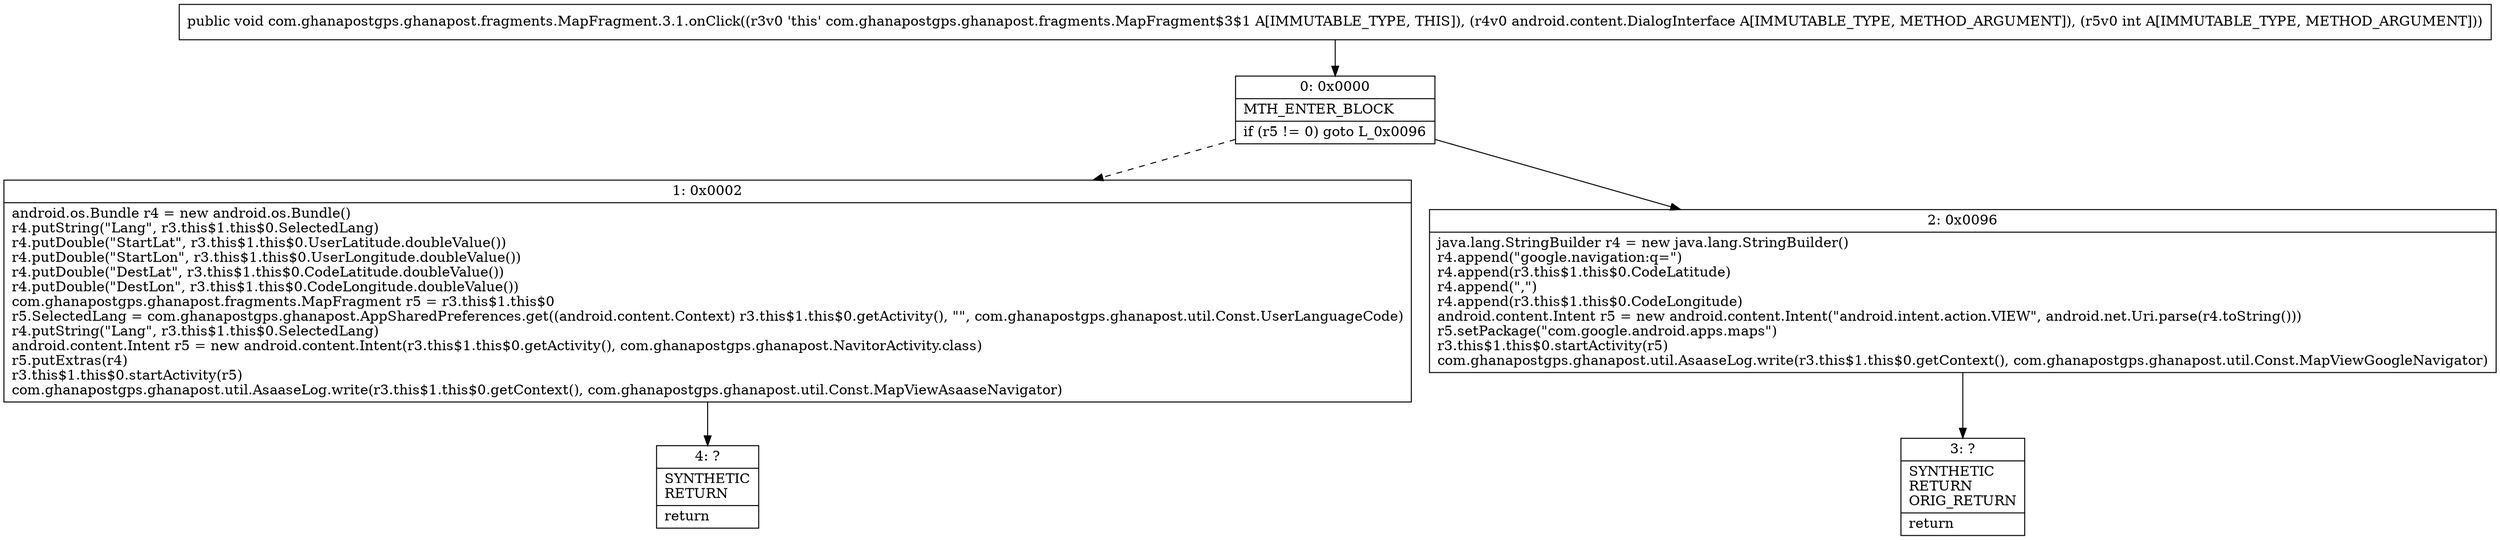 digraph "CFG forcom.ghanapostgps.ghanapost.fragments.MapFragment.3.1.onClick(Landroid\/content\/DialogInterface;I)V" {
Node_0 [shape=record,label="{0\:\ 0x0000|MTH_ENTER_BLOCK\l|if (r5 != 0) goto L_0x0096\l}"];
Node_1 [shape=record,label="{1\:\ 0x0002|android.os.Bundle r4 = new android.os.Bundle()\lr4.putString(\"Lang\", r3.this$1.this$0.SelectedLang)\lr4.putDouble(\"StartLat\", r3.this$1.this$0.UserLatitude.doubleValue())\lr4.putDouble(\"StartLon\", r3.this$1.this$0.UserLongitude.doubleValue())\lr4.putDouble(\"DestLat\", r3.this$1.this$0.CodeLatitude.doubleValue())\lr4.putDouble(\"DestLon\", r3.this$1.this$0.CodeLongitude.doubleValue())\lcom.ghanapostgps.ghanapost.fragments.MapFragment r5 = r3.this$1.this$0\lr5.SelectedLang = com.ghanapostgps.ghanapost.AppSharedPreferences.get((android.content.Context) r3.this$1.this$0.getActivity(), \"\", com.ghanapostgps.ghanapost.util.Const.UserLanguageCode)\lr4.putString(\"Lang\", r3.this$1.this$0.SelectedLang)\landroid.content.Intent r5 = new android.content.Intent(r3.this$1.this$0.getActivity(), com.ghanapostgps.ghanapost.NavitorActivity.class)\lr5.putExtras(r4)\lr3.this$1.this$0.startActivity(r5)\lcom.ghanapostgps.ghanapost.util.AsaaseLog.write(r3.this$1.this$0.getContext(), com.ghanapostgps.ghanapost.util.Const.MapViewAsaaseNavigator)\l}"];
Node_2 [shape=record,label="{2\:\ 0x0096|java.lang.StringBuilder r4 = new java.lang.StringBuilder()\lr4.append(\"google.navigation:q=\")\lr4.append(r3.this$1.this$0.CodeLatitude)\lr4.append(\",\")\lr4.append(r3.this$1.this$0.CodeLongitude)\landroid.content.Intent r5 = new android.content.Intent(\"android.intent.action.VIEW\", android.net.Uri.parse(r4.toString()))\lr5.setPackage(\"com.google.android.apps.maps\")\lr3.this$1.this$0.startActivity(r5)\lcom.ghanapostgps.ghanapost.util.AsaaseLog.write(r3.this$1.this$0.getContext(), com.ghanapostgps.ghanapost.util.Const.MapViewGoogleNavigator)\l}"];
Node_3 [shape=record,label="{3\:\ ?|SYNTHETIC\lRETURN\lORIG_RETURN\l|return\l}"];
Node_4 [shape=record,label="{4\:\ ?|SYNTHETIC\lRETURN\l|return\l}"];
MethodNode[shape=record,label="{public void com.ghanapostgps.ghanapost.fragments.MapFragment.3.1.onClick((r3v0 'this' com.ghanapostgps.ghanapost.fragments.MapFragment$3$1 A[IMMUTABLE_TYPE, THIS]), (r4v0 android.content.DialogInterface A[IMMUTABLE_TYPE, METHOD_ARGUMENT]), (r5v0 int A[IMMUTABLE_TYPE, METHOD_ARGUMENT])) }"];
MethodNode -> Node_0;
Node_0 -> Node_1[style=dashed];
Node_0 -> Node_2;
Node_1 -> Node_4;
Node_2 -> Node_3;
}

